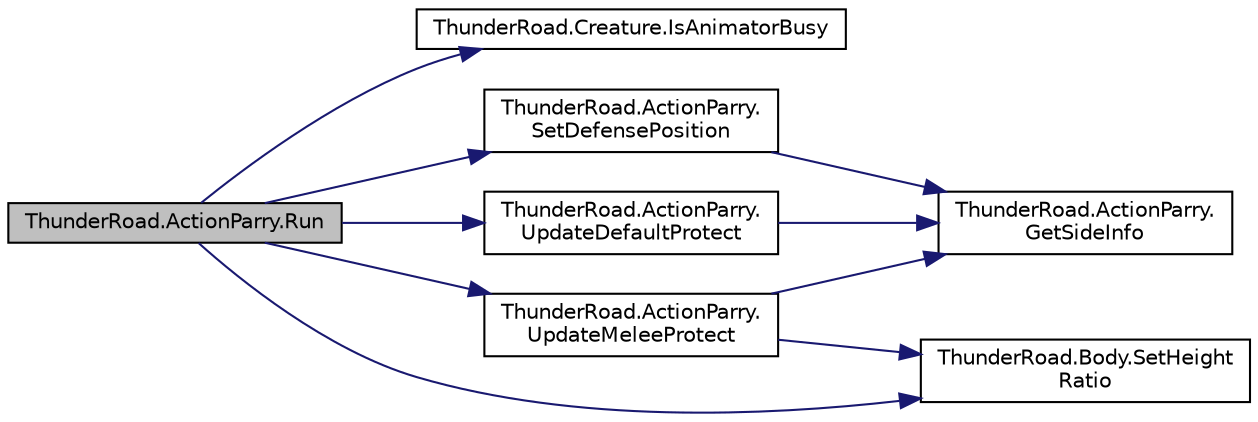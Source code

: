 digraph "ThunderRoad.ActionParry.Run"
{
 // LATEX_PDF_SIZE
  edge [fontname="Helvetica",fontsize="10",labelfontname="Helvetica",labelfontsize="10"];
  node [fontname="Helvetica",fontsize="10",shape=record];
  rankdir="LR";
  Node1 [label="ThunderRoad.ActionParry.Run",height=0.2,width=0.4,color="black", fillcolor="grey75", style="filled", fontcolor="black",tooltip="Runs this instance."];
  Node1 -> Node2 [color="midnightblue",fontsize="10",style="solid",fontname="Helvetica"];
  Node2 [label="ThunderRoad.Creature.IsAnimatorBusy",height=0.2,width=0.4,color="black", fillcolor="white", style="filled",URL="$class_thunder_road_1_1_creature.html#a03d311d1f050a844d922f3dc974b1cc3",tooltip="Determines whether [is animator busy]."];
  Node1 -> Node3 [color="midnightblue",fontsize="10",style="solid",fontname="Helvetica"];
  Node3 [label="ThunderRoad.ActionParry.\lSetDefensePosition",height=0.2,width=0.4,color="black", fillcolor="white", style="filled",URL="$class_thunder_road_1_1_action_parry.html#ae8083495712460af4813fa174abf3a65",tooltip="Sets the defense position."];
  Node3 -> Node4 [color="midnightblue",fontsize="10",style="solid",fontname="Helvetica"];
  Node4 [label="ThunderRoad.ActionParry.\lGetSideInfo",height=0.2,width=0.4,color="black", fillcolor="white", style="filled",URL="$class_thunder_road_1_1_action_parry.html#adf9c812c54a4b4f82e2f3dba712de597",tooltip="Gets the side information."];
  Node1 -> Node5 [color="midnightblue",fontsize="10",style="solid",fontname="Helvetica"];
  Node5 [label="ThunderRoad.Body.SetHeight\lRatio",height=0.2,width=0.4,color="black", fillcolor="white", style="filled",URL="$class_thunder_road_1_1_body.html#a00f22e177ab021c3f081fc1d5eef733b",tooltip="Sets the height ratio."];
  Node1 -> Node6 [color="midnightblue",fontsize="10",style="solid",fontname="Helvetica"];
  Node6 [label="ThunderRoad.ActionParry.\lUpdateDefaultProtect",height=0.2,width=0.4,color="black", fillcolor="white", style="filled",URL="$class_thunder_road_1_1_action_parry.html#a7a7df73e1ff38d6f3027b2ed71c1806a",tooltip="Updates the default protect."];
  Node6 -> Node4 [color="midnightblue",fontsize="10",style="solid",fontname="Helvetica"];
  Node1 -> Node7 [color="midnightblue",fontsize="10",style="solid",fontname="Helvetica"];
  Node7 [label="ThunderRoad.ActionParry.\lUpdateMeleeProtect",height=0.2,width=0.4,color="black", fillcolor="white", style="filled",URL="$class_thunder_road_1_1_action_parry.html#a3d8894d6a2e37640635ec7581495b0c5",tooltip="Updates the melee protect."];
  Node7 -> Node4 [color="midnightblue",fontsize="10",style="solid",fontname="Helvetica"];
  Node7 -> Node5 [color="midnightblue",fontsize="10",style="solid",fontname="Helvetica"];
}
